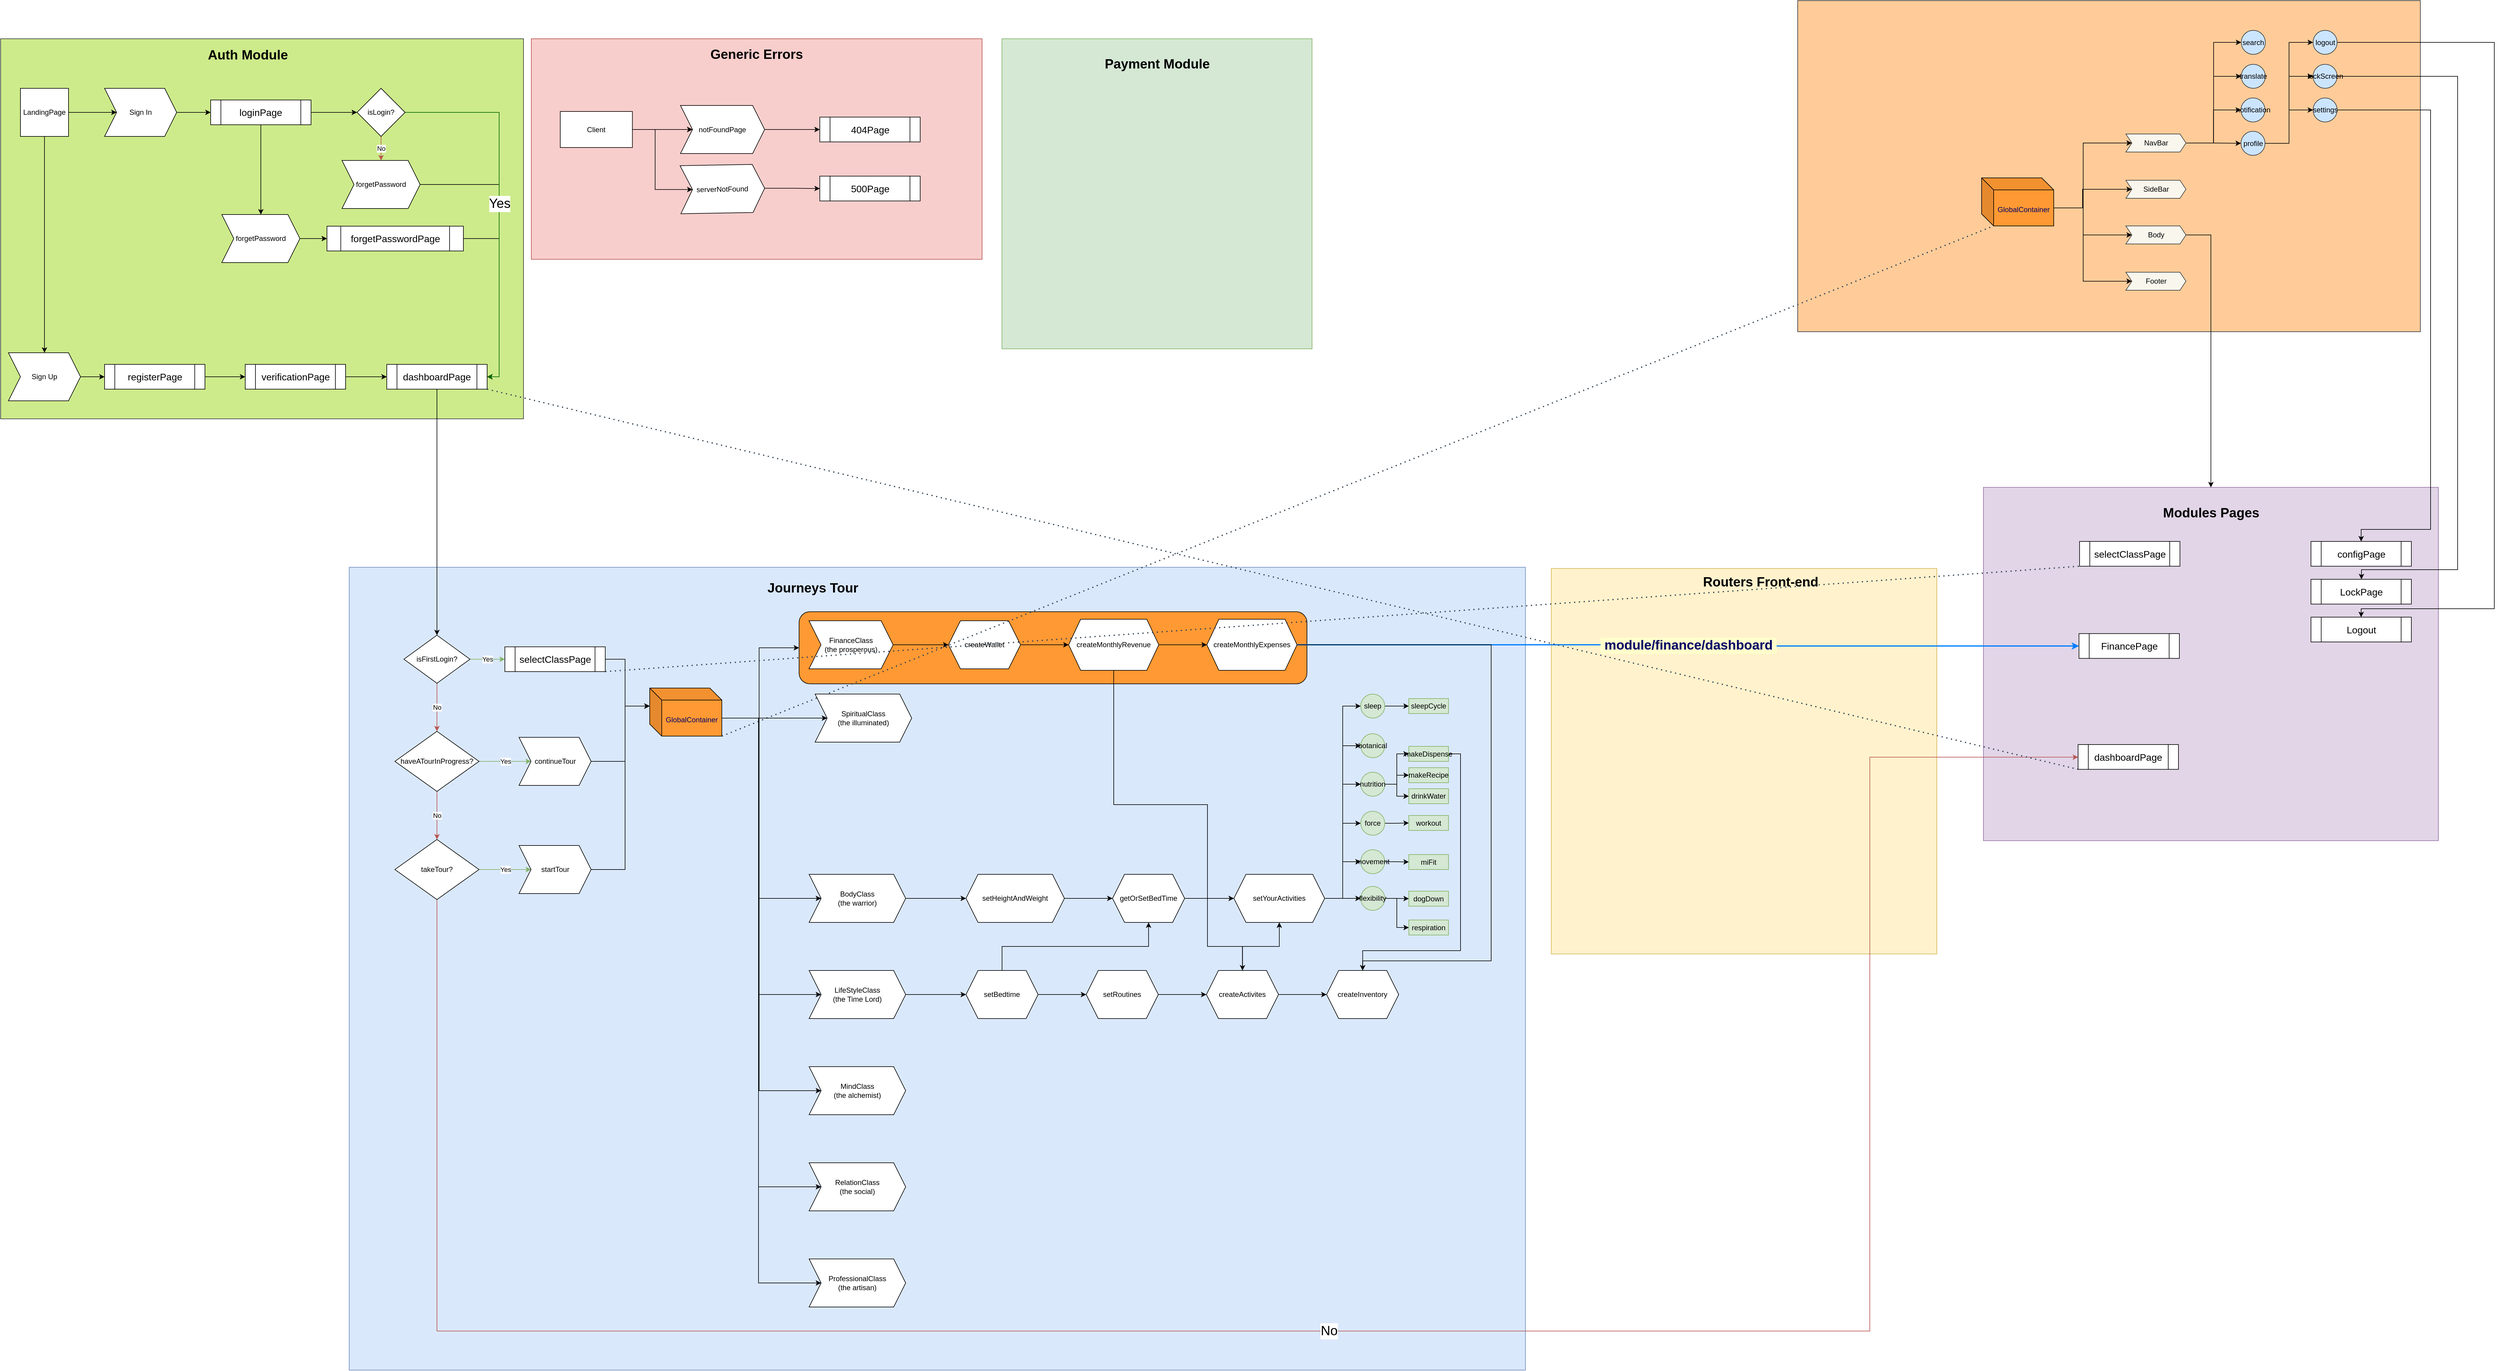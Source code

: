 <mxfile version="18.0.0" type="github">
  <diagram id="iAbyK8pKXisrJIql5Mq7" name="Page-1">
    <mxGraphModel dx="3980" dy="1946" grid="0" gridSize="10" guides="1" tooltips="1" connect="1" arrows="1" fold="1" page="0" pageScale="1" pageWidth="827" pageHeight="1169" math="0" shadow="0">
      <root>
        <mxCell id="0" />
        <mxCell id="1" parent="0" />
        <mxCell id="l1szmI_GFWI639Pi0zfL-63" value="" style="whiteSpace=wrap;html=1;fillColor=#dae8fc;strokeColor=#6c8ebf;" parent="1" vertex="1">
          <mxGeometry x="587" y="837" width="1957" height="1336" as="geometry" />
        </mxCell>
        <mxCell id="l1szmI_GFWI639Pi0zfL-167" value="" style="rounded=0;whiteSpace=wrap;html=1;fontSize=12;fillColor=#ffcc99;strokeColor=#36393d;" parent="1" vertex="1">
          <mxGeometry x="2997" y="-106" width="1036" height="551" as="geometry" />
        </mxCell>
        <mxCell id="l1szmI_GFWI639Pi0zfL-116" value="" style="whiteSpace=wrap;html=1;fontSize=22;fillColor=#e1d5e7;strokeColor=#9673a6;" parent="1" vertex="1">
          <mxGeometry x="3306" y="704" width="757" height="588" as="geometry" />
        </mxCell>
        <mxCell id="l1szmI_GFWI639Pi0zfL-126" value="" style="group" parent="1" vertex="1" connectable="0">
          <mxGeometry x="890.0" y="-42.5" width="750.0" height="367" as="geometry" />
        </mxCell>
        <mxCell id="l1szmI_GFWI639Pi0zfL-72" value="" style="whiteSpace=wrap;html=1;fontSize=22;fillColor=#f8cecc;strokeColor=#b85450;" parent="l1szmI_GFWI639Pi0zfL-126" vertex="1">
          <mxGeometry width="750" height="367" as="geometry" />
        </mxCell>
        <mxCell id="l1szmI_GFWI639Pi0zfL-74" value="Generic Errors" style="text;html=1;strokeColor=none;fillColor=none;align=center;verticalAlign=middle;whiteSpace=wrap;rounded=0;fontSize=22;fontStyle=1" parent="l1szmI_GFWI639Pi0zfL-126" vertex="1">
          <mxGeometry x="168.179" y="11" width="413.641" height="30" as="geometry" />
        </mxCell>
        <mxCell id="l1szmI_GFWI639Pi0zfL-123" value="" style="group" parent="1" vertex="1" connectable="0">
          <mxGeometry x="2656" y="839" width="587" height="641.5" as="geometry" />
        </mxCell>
        <mxCell id="l1szmI_GFWI639Pi0zfL-120" value="" style="whiteSpace=wrap;html=1;aspect=fixed;fontSize=22;fillColor=#fff2cc;strokeColor=#d6b656;" parent="l1szmI_GFWI639Pi0zfL-123" vertex="1">
          <mxGeometry x="-69" width="641.5" height="641.5" as="geometry" />
        </mxCell>
        <mxCell id="l1szmI_GFWI639Pi0zfL-121" value="Routers Front-end" style="text;html=1;strokeColor=none;fillColor=none;align=center;verticalAlign=middle;whiteSpace=wrap;rounded=0;fontSize=22;fontStyle=1" parent="l1szmI_GFWI639Pi0zfL-123" vertex="1">
          <mxGeometry x="168.75" y="7.63" width="220.5" height="30.37" as="geometry" />
        </mxCell>
        <mxCell id="l1szmI_GFWI639Pi0zfL-105" value="" style="group" parent="1" vertex="1" connectable="0">
          <mxGeometry x="7" y="-42.5" width="870" height="632.5" as="geometry" />
        </mxCell>
        <mxCell id="l1szmI_GFWI639Pi0zfL-66" value="" style="whiteSpace=wrap;html=1;fontSize=22;fillColor=#cdeb8b;strokeColor=#36393d;" parent="l1szmI_GFWI639Pi0zfL-105" vertex="1">
          <mxGeometry width="870" height="632.5" as="geometry" />
        </mxCell>
        <mxCell id="l1szmI_GFWI639Pi0zfL-67" value="Auth Module" style="text;html=1;strokeColor=none;fillColor=none;align=center;verticalAlign=middle;whiteSpace=wrap;rounded=0;fontSize=22;fontStyle=1" parent="l1szmI_GFWI639Pi0zfL-105" vertex="1">
          <mxGeometry x="203.923" y="12.55" width="415.155" height="30.119" as="geometry" />
        </mxCell>
        <mxCell id="l1szmI_GFWI639Pi0zfL-78" value="dashboardPage" style="shape=process;whiteSpace=wrap;html=1;backgroundOutline=1;fontSize=16;" parent="1" vertex="1">
          <mxGeometry x="649.5" y="499.37" width="167" height="41.25" as="geometry" />
        </mxCell>
        <mxCell id="l1szmI_GFWI639Pi0zfL-95" style="edgeStyle=orthogonalEdgeStyle;rounded=0;orthogonalLoop=1;jettySize=auto;html=1;exitX=1;exitY=0.5;exitDx=0;exitDy=0;entryX=0;entryY=0.5;entryDx=0;entryDy=0;fontSize=22;strokeWidth=1;" parent="1" source="l1szmI_GFWI639Pi0zfL-88" target="l1szmI_GFWI639Pi0zfL-89" edge="1">
          <mxGeometry relative="1" as="geometry" />
        </mxCell>
        <mxCell id="l1szmI_GFWI639Pi0zfL-88" value="registerPage" style="shape=process;whiteSpace=wrap;html=1;backgroundOutline=1;fontSize=16;" parent="1" vertex="1">
          <mxGeometry x="180" y="499.37" width="167" height="41.25" as="geometry" />
        </mxCell>
        <mxCell id="l1szmI_GFWI639Pi0zfL-96" style="edgeStyle=orthogonalEdgeStyle;rounded=0;orthogonalLoop=1;jettySize=auto;html=1;exitX=1;exitY=0.5;exitDx=0;exitDy=0;entryX=0;entryY=0.5;entryDx=0;entryDy=0;fontSize=22;strokeWidth=1;" parent="1" source="l1szmI_GFWI639Pi0zfL-89" target="l1szmI_GFWI639Pi0zfL-78" edge="1">
          <mxGeometry relative="1" as="geometry" />
        </mxCell>
        <mxCell id="l1szmI_GFWI639Pi0zfL-89" value="verificationPage" style="shape=process;whiteSpace=wrap;html=1;backgroundOutline=1;fontSize=16;" parent="1" vertex="1">
          <mxGeometry x="414" y="499.37" width="167" height="41.25" as="geometry" />
        </mxCell>
        <mxCell id="l1szmI_GFWI639Pi0zfL-90" value="loginPage" style="shape=process;whiteSpace=wrap;html=1;backgroundOutline=1;fontSize=16;" parent="1" vertex="1">
          <mxGeometry x="356.5" y="59.38" width="167" height="41.25" as="geometry" />
        </mxCell>
        <mxCell id="l1szmI_GFWI639Pi0zfL-99" style="edgeStyle=orthogonalEdgeStyle;rounded=0;orthogonalLoop=1;jettySize=auto;html=1;exitX=1;exitY=0.5;exitDx=0;exitDy=0;entryX=1;entryY=0.5;entryDx=0;entryDy=0;fontSize=22;strokeWidth=1;" parent="1" source="l1szmI_GFWI639Pi0zfL-91" target="l1szmI_GFWI639Pi0zfL-78" edge="1">
          <mxGeometry relative="1" as="geometry" />
        </mxCell>
        <mxCell id="l1szmI_GFWI639Pi0zfL-91" value="forgetPasswordPage" style="shape=process;whiteSpace=wrap;html=1;backgroundOutline=1;fontSize=16;" parent="1" vertex="1">
          <mxGeometry x="550" y="269.38" width="227" height="41.25" as="geometry" />
        </mxCell>
        <mxCell id="l1szmI_GFWI639Pi0zfL-22" value="&lt;span style=&quot;&quot;&gt;forgetPassword&lt;/span&gt;" style="shape=step;perimeter=stepPerimeter;whiteSpace=wrap;html=1;fixedSize=1;" parent="1" vertex="1">
          <mxGeometry x="575" y="160" width="130" height="80" as="geometry" />
        </mxCell>
        <mxCell id="l1szmI_GFWI639Pi0zfL-82" style="edgeStyle=orthogonalEdgeStyle;rounded=0;orthogonalLoop=1;jettySize=auto;html=1;exitX=1;exitY=0.5;exitDx=0;exitDy=0;entryX=1;entryY=0.5;entryDx=0;entryDy=0;fontSize=22;strokeWidth=1;" parent="1" source="l1szmI_GFWI639Pi0zfL-22" target="l1szmI_GFWI639Pi0zfL-78" edge="1">
          <mxGeometry relative="1" as="geometry" />
        </mxCell>
        <mxCell id="l1szmI_GFWI639Pi0zfL-3" value="" style="edgeStyle=orthogonalEdgeStyle;rounded=0;orthogonalLoop=1;jettySize=auto;html=1;" parent="1" source="l1szmI_GFWI639Pi0zfL-1" target="l1szmI_GFWI639Pi0zfL-2" edge="1">
          <mxGeometry relative="1" as="geometry" />
        </mxCell>
        <mxCell id="l1szmI_GFWI639Pi0zfL-5" value="" style="edgeStyle=orthogonalEdgeStyle;rounded=0;orthogonalLoop=1;jettySize=auto;html=1;" parent="1" source="l1szmI_GFWI639Pi0zfL-1" target="l1szmI_GFWI639Pi0zfL-4" edge="1">
          <mxGeometry relative="1" as="geometry" />
        </mxCell>
        <mxCell id="l1szmI_GFWI639Pi0zfL-1" value="LandingPage" style="whiteSpace=wrap;html=1;aspect=fixed;" parent="1" vertex="1">
          <mxGeometry x="40" y="40" width="80" height="80" as="geometry" />
        </mxCell>
        <mxCell id="l1szmI_GFWI639Pi0zfL-100" style="edgeStyle=orthogonalEdgeStyle;rounded=0;orthogonalLoop=1;jettySize=auto;html=1;exitX=1;exitY=0.5;exitDx=0;exitDy=0;fontSize=22;strokeWidth=1;" parent="1" source="l1szmI_GFWI639Pi0zfL-2" target="l1szmI_GFWI639Pi0zfL-90" edge="1">
          <mxGeometry relative="1" as="geometry" />
        </mxCell>
        <mxCell id="l1szmI_GFWI639Pi0zfL-2" value="Sign In" style="shape=step;perimeter=stepPerimeter;whiteSpace=wrap;html=1;fixedSize=1;" parent="1" vertex="1">
          <mxGeometry x="180" y="40" width="120" height="80" as="geometry" />
        </mxCell>
        <mxCell id="l1szmI_GFWI639Pi0zfL-7" value="" style="edgeStyle=orthogonalEdgeStyle;rounded=0;orthogonalLoop=1;jettySize=auto;html=1;" parent="1" source="l1szmI_GFWI639Pi0zfL-4" target="l1szmI_GFWI639Pi0zfL-88" edge="1">
          <mxGeometry relative="1" as="geometry">
            <mxPoint x="220" y="520" as="targetPoint" />
          </mxGeometry>
        </mxCell>
        <mxCell id="l1szmI_GFWI639Pi0zfL-4" value="Sign Up" style="shape=step;perimeter=stepPerimeter;whiteSpace=wrap;html=1;fixedSize=1;" parent="1" vertex="1">
          <mxGeometry x="20" y="480" width="120" height="80" as="geometry" />
        </mxCell>
        <mxCell id="l1szmI_GFWI639Pi0zfL-23" value="No" style="edgeStyle=orthogonalEdgeStyle;rounded=0;orthogonalLoop=1;jettySize=auto;html=1;fillColor=#f8cecc;strokeColor=#b85450;" parent="1" source="l1szmI_GFWI639Pi0zfL-15" target="l1szmI_GFWI639Pi0zfL-22" edge="1">
          <mxGeometry relative="1" as="geometry" />
        </mxCell>
        <mxCell id="l1szmI_GFWI639Pi0zfL-83" value="Yes" style="edgeStyle=orthogonalEdgeStyle;rounded=0;orthogonalLoop=1;jettySize=auto;html=1;exitX=1;exitY=0.5;exitDx=0;exitDy=0;entryX=1;entryY=0.5;entryDx=0;entryDy=0;fontSize=22;strokeWidth=1;fillColor=#d5e8d4;strokeColor=#006600;" parent="1" source="l1szmI_GFWI639Pi0zfL-15" target="l1szmI_GFWI639Pi0zfL-78" edge="1">
          <mxGeometry relative="1" as="geometry" />
        </mxCell>
        <mxCell id="l1szmI_GFWI639Pi0zfL-15" value="isLogin?" style="rhombus;whiteSpace=wrap;html=1;" parent="1" vertex="1">
          <mxGeometry x="600" y="40" width="80" height="80" as="geometry" />
        </mxCell>
        <mxCell id="l1szmI_GFWI639Pi0zfL-98" style="edgeStyle=orthogonalEdgeStyle;rounded=0;orthogonalLoop=1;jettySize=auto;html=1;exitX=1;exitY=0.5;exitDx=0;exitDy=0;entryX=0;entryY=0.5;entryDx=0;entryDy=0;fontSize=22;strokeWidth=1;" parent="1" source="l1szmI_GFWI639Pi0zfL-18" target="l1szmI_GFWI639Pi0zfL-91" edge="1">
          <mxGeometry relative="1" as="geometry" />
        </mxCell>
        <mxCell id="l1szmI_GFWI639Pi0zfL-18" value="forgetPassword" style="shape=step;perimeter=stepPerimeter;whiteSpace=wrap;html=1;fixedSize=1;" parent="1" vertex="1">
          <mxGeometry x="375" y="250" width="130" height="80" as="geometry" />
        </mxCell>
        <mxCell id="l1szmI_GFWI639Pi0zfL-29" value="Yes" style="edgeStyle=orthogonalEdgeStyle;rounded=0;orthogonalLoop=1;jettySize=auto;html=1;entryX=0;entryY=0.5;entryDx=0;entryDy=0;fillColor=#d5e8d4;strokeColor=#82b366;" parent="1" source="l1szmI_GFWI639Pi0zfL-26" target="l1szmI_GFWI639Pi0zfL-93" edge="1">
          <mxGeometry relative="1" as="geometry">
            <mxPoint x="863" y="990" as="targetPoint" />
          </mxGeometry>
        </mxCell>
        <mxCell id="l1szmI_GFWI639Pi0zfL-31" value="No" style="edgeStyle=orthogonalEdgeStyle;rounded=0;orthogonalLoop=1;jettySize=auto;html=1;fillColor=#f8cecc;strokeColor=#b85450;" parent="1" source="l1szmI_GFWI639Pi0zfL-26" target="l1szmI_GFWI639Pi0zfL-30" edge="1">
          <mxGeometry relative="1" as="geometry" />
        </mxCell>
        <mxCell id="l1szmI_GFWI639Pi0zfL-26" value="isFirstLogin?" style="rhombus;whiteSpace=wrap;html=1;" parent="1" vertex="1">
          <mxGeometry x="678" y="950" width="110" height="80" as="geometry" />
        </mxCell>
        <mxCell id="l1szmI_GFWI639Pi0zfL-33" value="Yes" style="edgeStyle=orthogonalEdgeStyle;rounded=0;orthogonalLoop=1;jettySize=auto;html=1;fillColor=#d5e8d4;strokeColor=#82b366;" parent="1" source="l1szmI_GFWI639Pi0zfL-30" target="l1szmI_GFWI639Pi0zfL-32" edge="1">
          <mxGeometry relative="1" as="geometry" />
        </mxCell>
        <mxCell id="l1szmI_GFWI639Pi0zfL-35" value="No" style="edgeStyle=orthogonalEdgeStyle;rounded=0;orthogonalLoop=1;jettySize=auto;html=1;fillColor=#f8cecc;strokeColor=#b85450;" parent="1" source="l1szmI_GFWI639Pi0zfL-30" target="l1szmI_GFWI639Pi0zfL-34" edge="1">
          <mxGeometry relative="1" as="geometry" />
        </mxCell>
        <mxCell id="l1szmI_GFWI639Pi0zfL-30" value="haveATourInProgress?" style="rhombus;whiteSpace=wrap;html=1;" parent="1" vertex="1">
          <mxGeometry x="663" y="1110" width="140" height="100" as="geometry" />
        </mxCell>
        <mxCell id="l1szmI_GFWI639Pi0zfL-106" style="edgeStyle=orthogonalEdgeStyle;rounded=0;orthogonalLoop=1;jettySize=auto;html=1;exitX=1;exitY=0.5;exitDx=0;exitDy=0;entryX=0;entryY=0;entryDx=0;entryDy=30;fontSize=16;strokeWidth=1;entryPerimeter=0;" parent="1" source="l1szmI_GFWI639Pi0zfL-32" target="l1szmI_GFWI639Pi0zfL-131" edge="1">
          <mxGeometry relative="1" as="geometry">
            <mxPoint x="1142.005" y="1139.01" as="targetPoint" />
            <Array as="points">
              <mxPoint x="1046" y="1160" />
              <mxPoint x="1046" y="1068" />
            </Array>
          </mxGeometry>
        </mxCell>
        <mxCell id="l1szmI_GFWI639Pi0zfL-32" value="continueTour" style="shape=step;perimeter=stepPerimeter;whiteSpace=wrap;html=1;fixedSize=1;" parent="1" vertex="1">
          <mxGeometry x="869.5" y="1120" width="120" height="80" as="geometry" />
        </mxCell>
        <mxCell id="l1szmI_GFWI639Pi0zfL-37" value="Yes" style="edgeStyle=orthogonalEdgeStyle;rounded=0;orthogonalLoop=1;jettySize=auto;html=1;fillColor=#d5e8d4;strokeColor=#82b366;" parent="1" source="l1szmI_GFWI639Pi0zfL-34" target="l1szmI_GFWI639Pi0zfL-36" edge="1">
          <mxGeometry relative="1" as="geometry" />
        </mxCell>
        <mxCell id="l1szmI_GFWI639Pi0zfL-125" value="No" style="edgeStyle=orthogonalEdgeStyle;rounded=0;orthogonalLoop=1;jettySize=auto;html=1;exitX=0.5;exitY=1;exitDx=0;exitDy=0;fontSize=22;strokeColor=#b85450;strokeWidth=1;fillColor=#f8cecc;" parent="1" source="l1szmI_GFWI639Pi0zfL-34" target="l1szmI_GFWI639Pi0zfL-87" edge="1">
          <mxGeometry relative="1" as="geometry">
            <Array as="points">
              <mxPoint x="733" y="2108" />
              <mxPoint x="3117" y="2108" />
              <mxPoint x="3117" y="1153" />
            </Array>
          </mxGeometry>
        </mxCell>
        <mxCell id="l1szmI_GFWI639Pi0zfL-34" value="takeTour?" style="rhombus;whiteSpace=wrap;html=1;" parent="1" vertex="1">
          <mxGeometry x="663" y="1290" width="140" height="100" as="geometry" />
        </mxCell>
        <mxCell id="l1szmI_GFWI639Pi0zfL-134" style="edgeStyle=orthogonalEdgeStyle;rounded=0;orthogonalLoop=1;jettySize=auto;html=1;exitX=1;exitY=0.5;exitDx=0;exitDy=0;entryX=0;entryY=0;entryDx=0;entryDy=30;entryPerimeter=0;labelBackgroundColor=#FFFFCC;fontSize=22;fontColor=#000066;strokeColor=#000000;strokeWidth=1;" parent="1" source="l1szmI_GFWI639Pi0zfL-36" target="l1szmI_GFWI639Pi0zfL-131" edge="1">
          <mxGeometry relative="1" as="geometry">
            <Array as="points">
              <mxPoint x="1046" y="1340" />
              <mxPoint x="1046" y="1068" />
            </Array>
          </mxGeometry>
        </mxCell>
        <mxCell id="l1szmI_GFWI639Pi0zfL-36" value="startTour" style="shape=step;perimeter=stepPerimeter;whiteSpace=wrap;html=1;fixedSize=1;" parent="1" vertex="1">
          <mxGeometry x="869.5" y="1300" width="120" height="80" as="geometry" />
        </mxCell>
        <mxCell id="l1szmI_GFWI639Pi0zfL-53" value="" style="edgeStyle=orthogonalEdgeStyle;rounded=0;orthogonalLoop=1;jettySize=auto;html=1;" parent="1" source="l1szmI_GFWI639Pi0zfL-51" target="l1szmI_GFWI639Pi0zfL-52" edge="1">
          <mxGeometry relative="1" as="geometry" />
        </mxCell>
        <mxCell id="l1szmI_GFWI639Pi0zfL-141" value="" style="edgeStyle=orthogonalEdgeStyle;rounded=0;orthogonalLoop=1;jettySize=auto;html=1;labelBackgroundColor=#FFFFCC;fontSize=12;fontColor=#000066;strokeColor=#000000;strokeWidth=1;" parent="1" source="l1szmI_GFWI639Pi0zfL-51" target="l1szmI_GFWI639Pi0zfL-52" edge="1">
          <mxGeometry relative="1" as="geometry" />
        </mxCell>
        <mxCell id="l1szmI_GFWI639Pi0zfL-147" style="edgeStyle=orthogonalEdgeStyle;rounded=0;orthogonalLoop=1;jettySize=auto;html=1;entryX=0;entryY=0.5;entryDx=0;entryDy=0;labelBackgroundColor=#FFFFCC;fontSize=12;fontColor=#000066;strokeColor=#000000;strokeWidth=1;" parent="1" source="l1szmI_GFWI639Pi0zfL-51" target="l1szmI_GFWI639Pi0zfL-142" edge="1">
          <mxGeometry relative="1" as="geometry">
            <Array as="points">
              <mxPoint x="1096" y="109" />
              <mxPoint x="1096" y="208" />
            </Array>
          </mxGeometry>
        </mxCell>
        <mxCell id="l1szmI_GFWI639Pi0zfL-51" value="Client" style="whiteSpace=wrap;html=1;" parent="1" vertex="1">
          <mxGeometry x="938.18" y="78.505" width="120" height="60" as="geometry" />
        </mxCell>
        <mxCell id="l1szmI_GFWI639Pi0zfL-103" style="edgeStyle=orthogonalEdgeStyle;rounded=0;orthogonalLoop=1;jettySize=auto;html=1;exitX=1;exitY=0.5;exitDx=0;exitDy=0;entryX=0;entryY=0.5;entryDx=0;entryDy=0;fontSize=16;strokeWidth=1;" parent="1" source="l1szmI_GFWI639Pi0zfL-52" target="l1szmI_GFWI639Pi0zfL-92" edge="1">
          <mxGeometry relative="1" as="geometry" />
        </mxCell>
        <mxCell id="l1szmI_GFWI639Pi0zfL-52" value="notFoundPage" style="shape=step;perimeter=stepPerimeter;whiteSpace=wrap;html=1;fixedSize=1;" parent="1" vertex="1">
          <mxGeometry x="1138.18" y="68.505" width="140" height="80" as="geometry" />
        </mxCell>
        <mxCell id="l1szmI_GFWI639Pi0zfL-80" style="edgeStyle=orthogonalEdgeStyle;rounded=0;orthogonalLoop=1;jettySize=auto;html=1;exitX=0.5;exitY=1;exitDx=0;exitDy=0;entryX=0.5;entryY=0;entryDx=0;entryDy=0;fontSize=22;strokeWidth=1;" parent="1" source="l1szmI_GFWI639Pi0zfL-78" target="l1szmI_GFWI639Pi0zfL-26" edge="1">
          <mxGeometry relative="1" as="geometry" />
        </mxCell>
        <mxCell id="l1szmI_GFWI639Pi0zfL-108" style="edgeStyle=orthogonalEdgeStyle;rounded=0;orthogonalLoop=1;jettySize=auto;html=1;exitX=1;exitY=0.5;exitDx=0;exitDy=0;entryX=0;entryY=0;entryDx=0;entryDy=30;fontSize=16;strokeWidth=1;entryPerimeter=0;" parent="1" source="l1szmI_GFWI639Pi0zfL-93" target="l1szmI_GFWI639Pi0zfL-131" edge="1">
          <mxGeometry relative="1" as="geometry">
            <mxPoint x="1087" y="1084.005" as="targetPoint" />
            <Array as="points">
              <mxPoint x="1046" y="990" />
              <mxPoint x="1046" y="1068" />
            </Array>
          </mxGeometry>
        </mxCell>
        <mxCell id="l1szmI_GFWI639Pi0zfL-93" value="selectClassPage" style="shape=process;whiteSpace=wrap;html=1;backgroundOutline=1;fontSize=16;" parent="1" vertex="1">
          <mxGeometry x="846" y="969.38" width="167" height="41.25" as="geometry" />
        </mxCell>
        <mxCell id="l1szmI_GFWI639Pi0zfL-101" style="edgeStyle=orthogonalEdgeStyle;rounded=0;orthogonalLoop=1;jettySize=auto;html=1;exitX=1;exitY=0.5;exitDx=0;exitDy=0;fontSize=22;strokeWidth=1;" parent="1" source="l1szmI_GFWI639Pi0zfL-90" target="l1szmI_GFWI639Pi0zfL-15" edge="1">
          <mxGeometry relative="1" as="geometry" />
        </mxCell>
        <mxCell id="l1szmI_GFWI639Pi0zfL-102" style="edgeStyle=orthogonalEdgeStyle;rounded=0;orthogonalLoop=1;jettySize=auto;html=1;exitX=0.5;exitY=1;exitDx=0;exitDy=0;fontSize=22;strokeWidth=1;" parent="1" source="l1szmI_GFWI639Pi0zfL-90" target="l1szmI_GFWI639Pi0zfL-18" edge="1">
          <mxGeometry relative="1" as="geometry" />
        </mxCell>
        <mxCell id="l1szmI_GFWI639Pi0zfL-112" value="" style="group" parent="1" vertex="1" connectable="0">
          <mxGeometry x="1673" y="-42.5" width="516" height="516" as="geometry" />
        </mxCell>
        <mxCell id="l1szmI_GFWI639Pi0zfL-110" value="" style="whiteSpace=wrap;html=1;aspect=fixed;fontSize=16;fillColor=#d5e8d4;strokeColor=#82b366;" parent="l1szmI_GFWI639Pi0zfL-112" vertex="1">
          <mxGeometry width="516" height="516" as="geometry" />
        </mxCell>
        <mxCell id="l1szmI_GFWI639Pi0zfL-111" value="&lt;font style=&quot;&quot;&gt;&lt;span style=&quot;font-size: 22px;&quot;&gt;&lt;b&gt;Payment&lt;/b&gt;&lt;/span&gt;&lt;b style=&quot;font-size: 22px;&quot;&gt;&amp;nbsp;Module&lt;/b&gt;&lt;/font&gt;" style="text;html=1;strokeColor=none;fillColor=none;align=center;verticalAlign=middle;whiteSpace=wrap;rounded=0;fontSize=16;" parent="l1szmI_GFWI639Pi0zfL-112" vertex="1">
          <mxGeometry x="129.5" y="28" width="257" height="28" as="geometry" />
        </mxCell>
        <mxCell id="l1szmI_GFWI639Pi0zfL-92" value="404Page" style="shape=process;whiteSpace=wrap;html=1;backgroundOutline=1;fontSize=16;" parent="1" vertex="1">
          <mxGeometry x="1370" y="87.88" width="167" height="41.25" as="geometry" />
        </mxCell>
        <mxCell id="l1szmI_GFWI639Pi0zfL-128" value="" style="group" parent="1" vertex="1" connectable="0">
          <mxGeometry x="1274" y="911" width="906.5" height="120" as="geometry" />
        </mxCell>
        <mxCell id="l1szmI_GFWI639Pi0zfL-71" value="" style="rounded=1;whiteSpace=wrap;html=1;fontSize=22;fillColor=#FF9933;" parent="l1szmI_GFWI639Pi0zfL-128" vertex="1">
          <mxGeometry x="61.5" width="845" height="120" as="geometry" />
        </mxCell>
        <mxCell id="l1szmI_GFWI639Pi0zfL-109" value="" style="group" parent="l1szmI_GFWI639Pi0zfL-128" vertex="1" connectable="0">
          <mxGeometry x="78" y="12.5" width="812" height="85" as="geometry" />
        </mxCell>
        <mxCell id="l1szmI_GFWI639Pi0zfL-40" value="FinanceClass&lt;br&gt;(the prosperous)" style="shape=step;perimeter=stepPerimeter;whiteSpace=wrap;html=1;fixedSize=1;" parent="l1szmI_GFWI639Pi0zfL-109" vertex="1">
          <mxGeometry y="2.5" width="140" height="80" as="geometry" />
        </mxCell>
        <mxCell id="l1szmI_GFWI639Pi0zfL-56" value="createWallet" style="shape=hexagon;perimeter=hexagonPerimeter2;whiteSpace=wrap;html=1;fixedSize=1;" parent="l1szmI_GFWI639Pi0zfL-109" vertex="1">
          <mxGeometry x="232" y="2.5" width="120" height="80" as="geometry" />
        </mxCell>
        <mxCell id="l1szmI_GFWI639Pi0zfL-58" value="createMonthlyRevenue" style="shape=hexagon;perimeter=hexagonPerimeter2;whiteSpace=wrap;html=1;fixedSize=1;" parent="l1szmI_GFWI639Pi0zfL-109" vertex="1">
          <mxGeometry x="432" width="150" height="85" as="geometry" />
        </mxCell>
        <mxCell id="l1szmI_GFWI639Pi0zfL-60" value="createMonthlyExpenses" style="shape=hexagon;perimeter=hexagonPerimeter2;whiteSpace=wrap;html=1;fixedSize=1;" parent="l1szmI_GFWI639Pi0zfL-109" vertex="1">
          <mxGeometry x="662" width="150" height="85" as="geometry" />
        </mxCell>
        <mxCell id="l1szmI_GFWI639Pi0zfL-57" value="" style="edgeStyle=orthogonalEdgeStyle;rounded=0;orthogonalLoop=1;jettySize=auto;html=1;" parent="l1szmI_GFWI639Pi0zfL-109" source="l1szmI_GFWI639Pi0zfL-40" target="l1szmI_GFWI639Pi0zfL-56" edge="1">
          <mxGeometry relative="1" as="geometry" />
        </mxCell>
        <mxCell id="l1szmI_GFWI639Pi0zfL-59" value="" style="edgeStyle=orthogonalEdgeStyle;rounded=0;orthogonalLoop=1;jettySize=auto;html=1;" parent="l1szmI_GFWI639Pi0zfL-109" source="l1szmI_GFWI639Pi0zfL-56" target="l1szmI_GFWI639Pi0zfL-58" edge="1">
          <mxGeometry relative="1" as="geometry" />
        </mxCell>
        <mxCell id="l1szmI_GFWI639Pi0zfL-61" value="" style="edgeStyle=orthogonalEdgeStyle;rounded=0;orthogonalLoop=1;jettySize=auto;html=1;" parent="l1szmI_GFWI639Pi0zfL-109" source="l1szmI_GFWI639Pi0zfL-58" target="l1szmI_GFWI639Pi0zfL-60" edge="1">
          <mxGeometry relative="1" as="geometry" />
        </mxCell>
        <mxCell id="l1szmI_GFWI639Pi0zfL-77" value="&amp;nbsp;module/finance/dashboard&amp;nbsp;" style="edgeStyle=orthogonalEdgeStyle;rounded=0;orthogonalLoop=1;jettySize=auto;html=1;exitX=1;exitY=0.5;exitDx=0;exitDy=0;fontSize=22;strokeWidth=2;strokeColor=#007FFF;fontStyle=1;fontColor=#000066;labelBackgroundColor=#FFFFCC;" parent="1" source="l1szmI_GFWI639Pi0zfL-60" target="l1szmI_GFWI639Pi0zfL-76" edge="1">
          <mxGeometry relative="1" as="geometry" />
        </mxCell>
        <mxCell id="l1szmI_GFWI639Pi0zfL-133" style="edgeStyle=orthogonalEdgeStyle;rounded=0;orthogonalLoop=1;jettySize=auto;html=1;exitX=0;exitY=0;exitDx=120.0;exitDy=50;exitPerimeter=0;entryX=0;entryY=0.5;entryDx=0;entryDy=0;labelBackgroundColor=#FFFFCC;fontSize=22;fontColor=#000066;strokeColor=#000000;strokeWidth=1;" parent="1" source="l1szmI_GFWI639Pi0zfL-131" target="l1szmI_GFWI639Pi0zfL-71" edge="1">
          <mxGeometry relative="1" as="geometry">
            <Array as="points">
              <mxPoint x="1269" y="1088" />
              <mxPoint x="1269" y="971" />
            </Array>
          </mxGeometry>
        </mxCell>
        <mxCell id="l1szmI_GFWI639Pi0zfL-135" value="" style="endArrow=none;dashed=1;html=1;dashPattern=1 3;strokeWidth=2;rounded=0;labelBackgroundColor=#FFFFCC;fontSize=12;fontColor=#000066;entryX=0;entryY=1;entryDx=0;entryDy=0;fillColor=#647687;strokeColor=#314354;exitX=1;exitY=1;exitDx=0;exitDy=0;" parent="1" source="l1szmI_GFWI639Pi0zfL-78" target="l1szmI_GFWI639Pi0zfL-87" edge="1">
          <mxGeometry width="50" height="50" relative="1" as="geometry">
            <mxPoint x="2045" y="593" as="sourcePoint" />
            <mxPoint x="2095" y="543" as="targetPoint" />
          </mxGeometry>
        </mxCell>
        <mxCell id="l1szmI_GFWI639Pi0zfL-137" value="" style="endArrow=none;dashed=1;html=1;dashPattern=1 3;strokeWidth=2;rounded=0;labelBackgroundColor=#FFFFCC;fontSize=12;fontColor=#000066;entryX=0;entryY=1;entryDx=0;entryDy=0;fillColor=#647687;strokeColor=#314354;exitX=1;exitY=1;exitDx=0;exitDy=0;" parent="1" source="l1szmI_GFWI639Pi0zfL-93" edge="1" target="l1szmI_GFWI639Pi0zfL-136">
          <mxGeometry width="50" height="50" relative="1" as="geometry">
            <mxPoint x="826.5" y="730.62" as="sourcePoint" />
            <mxPoint x="3036" y="845.25" as="targetPoint" />
          </mxGeometry>
        </mxCell>
        <mxCell id="l1szmI_GFWI639Pi0zfL-146" style="edgeStyle=orthogonalEdgeStyle;rounded=0;orthogonalLoop=1;jettySize=auto;html=1;exitX=1;exitY=0.5;exitDx=0;exitDy=0;entryX=0;entryY=0.5;entryDx=0;entryDy=0;labelBackgroundColor=#FFFFCC;fontSize=12;fontColor=#000066;strokeColor=#000000;strokeWidth=1;" parent="1" source="l1szmI_GFWI639Pi0zfL-142" target="l1szmI_GFWI639Pi0zfL-144" edge="1">
          <mxGeometry relative="1" as="geometry" />
        </mxCell>
        <mxCell id="l1szmI_GFWI639Pi0zfL-142" value="serverNotFound" style="shape=step;perimeter=stepPerimeter;whiteSpace=wrap;html=1;fixedSize=1;rotation=359;" parent="1" vertex="1">
          <mxGeometry x="1138.18" y="167.505" width="140" height="80" as="geometry" />
        </mxCell>
        <mxCell id="l1szmI_GFWI639Pi0zfL-144" value="500Page" style="shape=process;whiteSpace=wrap;html=1;backgroundOutline=1;fontSize=16;" parent="1" vertex="1">
          <mxGeometry x="1370" y="186.13" width="167" height="41.25" as="geometry" />
        </mxCell>
        <mxCell id="l1szmI_GFWI639Pi0zfL-148" value="LockPage" style="shape=process;whiteSpace=wrap;html=1;backgroundOutline=1;fontSize=16;" parent="1" vertex="1">
          <mxGeometry x="3851" y="857.0" width="167" height="41.25" as="geometry" />
        </mxCell>
        <mxCell id="l1szmI_GFWI639Pi0zfL-163" style="edgeStyle=orthogonalEdgeStyle;rounded=0;orthogonalLoop=1;jettySize=auto;html=1;exitX=0;exitY=0;exitDx=120;exitDy=50;exitPerimeter=0;entryX=0;entryY=0.5;entryDx=10;entryDy=0;entryPerimeter=0;labelBackgroundColor=#FFFFCC;fontSize=12;fontColor=#000066;strokeColor=#000000;strokeWidth=1;" parent="1" source="l1szmI_GFWI639Pi0zfL-151" target="l1szmI_GFWI639Pi0zfL-152" edge="1">
          <mxGeometry relative="1" as="geometry">
            <Array as="points">
              <mxPoint x="3472" y="239" />
              <mxPoint x="3472" y="131" />
            </Array>
          </mxGeometry>
        </mxCell>
        <mxCell id="l1szmI_GFWI639Pi0zfL-164" style="edgeStyle=orthogonalEdgeStyle;rounded=0;orthogonalLoop=1;jettySize=auto;html=1;exitX=0;exitY=0;exitDx=120;exitDy=50;exitPerimeter=0;entryX=0;entryY=0.5;entryDx=10;entryDy=0;entryPerimeter=0;labelBackgroundColor=#FFFFCC;fontSize=12;fontColor=#000066;strokeColor=#000000;strokeWidth=1;" parent="1" source="l1szmI_GFWI639Pi0zfL-151" target="l1szmI_GFWI639Pi0zfL-153" edge="1">
          <mxGeometry relative="1" as="geometry">
            <Array as="points">
              <mxPoint x="3471" y="239" />
              <mxPoint x="3471" y="208" />
            </Array>
          </mxGeometry>
        </mxCell>
        <mxCell id="l1szmI_GFWI639Pi0zfL-165" style="edgeStyle=orthogonalEdgeStyle;rounded=0;orthogonalLoop=1;jettySize=auto;html=1;exitX=0;exitY=0;exitDx=120;exitDy=50;exitPerimeter=0;entryX=0;entryY=0.5;entryDx=10;entryDy=0;entryPerimeter=0;labelBackgroundColor=#FFFFCC;fontSize=12;fontColor=#000066;strokeColor=#000000;strokeWidth=1;" parent="1" source="l1szmI_GFWI639Pi0zfL-151" target="l1szmI_GFWI639Pi0zfL-155" edge="1">
          <mxGeometry relative="1" as="geometry">
            <Array as="points">
              <mxPoint x="3472" y="239" />
              <mxPoint x="3472" y="284" />
            </Array>
          </mxGeometry>
        </mxCell>
        <mxCell id="l1szmI_GFWI639Pi0zfL-166" style="edgeStyle=orthogonalEdgeStyle;rounded=0;orthogonalLoop=1;jettySize=auto;html=1;exitX=0;exitY=0;exitDx=120;exitDy=50;exitPerimeter=0;entryX=0;entryY=0.5;entryDx=10;entryDy=0;entryPerimeter=0;labelBackgroundColor=#FFFFCC;fontSize=12;fontColor=#000066;strokeColor=#000000;strokeWidth=1;" parent="1" source="l1szmI_GFWI639Pi0zfL-151" target="l1szmI_GFWI639Pi0zfL-157" edge="1">
          <mxGeometry relative="1" as="geometry">
            <Array as="points">
              <mxPoint x="3472" y="239" />
              <mxPoint x="3472" y="361" />
            </Array>
          </mxGeometry>
        </mxCell>
        <mxCell id="l1szmI_GFWI639Pi0zfL-151" value="&lt;font style=&quot;font-size: 12px;&quot;&gt;GlobalContainer&lt;/font&gt;" style="shape=cube;whiteSpace=wrap;html=1;boundedLbl=1;backgroundOutline=1;darkOpacity=0.05;darkOpacity2=0.1;fontSize=22;fontColor=#000066;fillColor=#FF9933;" parent="1" vertex="1">
          <mxGeometry x="3303" y="189" width="120" height="80" as="geometry" />
        </mxCell>
        <mxCell id="l1szmI_GFWI639Pi0zfL-171" style="edgeStyle=orthogonalEdgeStyle;rounded=0;orthogonalLoop=1;jettySize=auto;html=1;exitX=1;exitY=0.5;exitDx=0;exitDy=0;exitPerimeter=0;entryX=0;entryY=0.5;entryDx=0;entryDy=0;labelBackgroundColor=#FFFFCC;fontSize=12;fontColor=#000066;strokeColor=#000000;strokeWidth=1;" parent="1" source="l1szmI_GFWI639Pi0zfL-152" target="l1szmI_GFWI639Pi0zfL-170" edge="1">
          <mxGeometry relative="1" as="geometry" />
        </mxCell>
        <mxCell id="l1szmI_GFWI639Pi0zfL-174" style="edgeStyle=orthogonalEdgeStyle;rounded=0;orthogonalLoop=1;jettySize=auto;html=1;exitX=1;exitY=0.5;exitDx=0;exitDy=0;exitPerimeter=0;entryX=0;entryY=0.5;entryDx=0;entryDy=0;labelBackgroundColor=#FFFFCC;fontSize=12;fontColor=#000066;strokeColor=#000000;strokeWidth=1;" parent="1" source="l1szmI_GFWI639Pi0zfL-152" target="l1szmI_GFWI639Pi0zfL-172" edge="1">
          <mxGeometry relative="1" as="geometry" />
        </mxCell>
        <mxCell id="l1szmI_GFWI639Pi0zfL-179" style="edgeStyle=orthogonalEdgeStyle;rounded=0;orthogonalLoop=1;jettySize=auto;html=1;exitX=1;exitY=0.5;exitDx=0;exitDy=0;exitPerimeter=0;labelBackgroundColor=#FFFFCC;fontSize=12;fontColor=#000066;strokeColor=#000000;strokeWidth=1;" parent="1" source="l1szmI_GFWI639Pi0zfL-152" target="l1szmI_GFWI639Pi0zfL-177" edge="1">
          <mxGeometry relative="1" as="geometry" />
        </mxCell>
        <mxCell id="l1szmI_GFWI639Pi0zfL-180" style="edgeStyle=orthogonalEdgeStyle;rounded=0;orthogonalLoop=1;jettySize=auto;html=1;exitX=1;exitY=0.5;exitDx=0;exitDy=0;exitPerimeter=0;entryX=0;entryY=0.5;entryDx=0;entryDy=0;labelBackgroundColor=#FFFFCC;fontSize=12;fontColor=#000066;strokeColor=#000000;strokeWidth=1;" parent="1" source="l1szmI_GFWI639Pi0zfL-152" target="l1szmI_GFWI639Pi0zfL-175" edge="1">
          <mxGeometry relative="1" as="geometry" />
        </mxCell>
        <mxCell id="l1szmI_GFWI639Pi0zfL-152" value="NavBar" style="html=1;shadow=0;dashed=0;align=center;verticalAlign=middle;shape=mxgraph.arrows2.arrow;dy=0;dx=10;notch=10;fontSize=12;fillColor=#f9f7ed;strokeColor=#36393d;" parent="1" vertex="1">
          <mxGeometry x="3543" y="116" width="100" height="30" as="geometry" />
        </mxCell>
        <mxCell id="l1szmI_GFWI639Pi0zfL-114" value="Modules Pages" style="text;html=1;strokeColor=none;fillColor=none;align=center;verticalAlign=middle;whiteSpace=wrap;rounded=0;fontSize=22;fontStyle=1" parent="1" vertex="1">
          <mxGeometry x="3586.5" y="732" width="196" height="29" as="geometry" />
        </mxCell>
        <mxCell id="l1szmI_GFWI639Pi0zfL-136" value="selectClassPage" style="shape=process;whiteSpace=wrap;html=1;backgroundOutline=1;fontSize=16;" parent="1" vertex="1">
          <mxGeometry x="3466" y="794" width="167" height="41.25" as="geometry" />
        </mxCell>
        <mxCell id="l1szmI_GFWI639Pi0zfL-87" value="dashboardPage" style="shape=process;whiteSpace=wrap;html=1;backgroundOutline=1;fontSize=16;" parent="1" vertex="1">
          <mxGeometry x="3463.5" y="1132" width="167" height="41.25" as="geometry" />
        </mxCell>
        <mxCell id="l1szmI_GFWI639Pi0zfL-139" value="Logout" style="shape=process;whiteSpace=wrap;html=1;backgroundOutline=1;fontSize=16;" parent="1" vertex="1">
          <mxGeometry x="3851" y="920" width="167" height="41.25" as="geometry" />
        </mxCell>
        <mxCell id="l1szmI_GFWI639Pi0zfL-169" style="edgeStyle=orthogonalEdgeStyle;rounded=0;orthogonalLoop=1;jettySize=auto;html=1;exitX=1;exitY=0.5;exitDx=0;exitDy=0;exitPerimeter=0;entryX=0.5;entryY=0;entryDx=0;entryDy=0;labelBackgroundColor=#FFFFCC;fontSize=12;fontColor=#000066;strokeColor=#000000;strokeWidth=1;" parent="1" source="l1szmI_GFWI639Pi0zfL-155" target="l1szmI_GFWI639Pi0zfL-116" edge="1">
          <mxGeometry relative="1" as="geometry" />
        </mxCell>
        <mxCell id="l1szmI_GFWI639Pi0zfL-155" value="Body" style="html=1;shadow=0;dashed=0;align=center;verticalAlign=middle;shape=mxgraph.arrows2.arrow;dy=0;dx=10;notch=10;fontSize=12;fillColor=#f9f7ed;strokeColor=#36393d;" parent="1" vertex="1">
          <mxGeometry x="3543" y="269" width="100" height="30" as="geometry" />
        </mxCell>
        <mxCell id="l1szmI_GFWI639Pi0zfL-153" value="SideBar" style="html=1;shadow=0;dashed=0;align=center;verticalAlign=middle;shape=mxgraph.arrows2.arrow;dy=0;dx=10;notch=10;fontSize=12;fillColor=#f9f7ed;strokeColor=#36393d;" parent="1" vertex="1">
          <mxGeometry x="3543" y="193" width="100" height="30" as="geometry" />
        </mxCell>
        <mxCell id="l1szmI_GFWI639Pi0zfL-157" value="Footer" style="html=1;shadow=0;dashed=0;align=center;verticalAlign=middle;shape=mxgraph.arrows2.arrow;dy=0;dx=10;notch=10;fontSize=12;fillColor=#f9f7ed;strokeColor=#36393d;" parent="1" vertex="1">
          <mxGeometry x="3543" y="346" width="100" height="30" as="geometry" />
        </mxCell>
        <mxCell id="l1szmI_GFWI639Pi0zfL-170" value="search" style="ellipse;whiteSpace=wrap;html=1;fontSize=12;fillColor=#cce5ff;strokeColor=#36393d;" parent="1" vertex="1">
          <mxGeometry x="3735" y="-56.49" width="40" height="40" as="geometry" />
        </mxCell>
        <mxCell id="l1szmI_GFWI639Pi0zfL-172" value="translate" style="ellipse;whiteSpace=wrap;html=1;fontSize=12;fillColor=#cce5ff;strokeColor=#36393d;" parent="1" vertex="1">
          <mxGeometry x="3735" width="40" height="40" as="geometry" />
        </mxCell>
        <mxCell id="l1szmI_GFWI639Pi0zfL-175" value="notification" style="ellipse;whiteSpace=wrap;html=1;fontSize=12;fillColor=#cce5ff;strokeColor=#36393d;" parent="1" vertex="1">
          <mxGeometry x="3734.5" y="56" width="40" height="40" as="geometry" />
        </mxCell>
        <mxCell id="l1szmI_GFWI639Pi0zfL-192" style="edgeStyle=orthogonalEdgeStyle;rounded=0;orthogonalLoop=1;jettySize=auto;html=1;exitX=1;exitY=0.5;exitDx=0;exitDy=0;entryX=0;entryY=0.5;entryDx=0;entryDy=0;labelBackgroundColor=#FFFFCC;fontSize=12;fontColor=#000066;strokeColor=#000000;strokeWidth=1;" parent="1" source="l1szmI_GFWI639Pi0zfL-177" target="l1szmI_GFWI639Pi0zfL-186" edge="1">
          <mxGeometry relative="1" as="geometry" />
        </mxCell>
        <mxCell id="l1szmI_GFWI639Pi0zfL-193" style="edgeStyle=orthogonalEdgeStyle;rounded=0;orthogonalLoop=1;jettySize=auto;html=1;exitX=1;exitY=0.5;exitDx=0;exitDy=0;entryX=0;entryY=0.5;entryDx=0;entryDy=0;labelBackgroundColor=#FFFFCC;fontSize=12;fontColor=#000066;strokeColor=#000000;strokeWidth=1;" parent="1" source="l1szmI_GFWI639Pi0zfL-177" target="l1szmI_GFWI639Pi0zfL-188" edge="1">
          <mxGeometry relative="1" as="geometry" />
        </mxCell>
        <mxCell id="l1szmI_GFWI639Pi0zfL-194" style="edgeStyle=orthogonalEdgeStyle;rounded=0;orthogonalLoop=1;jettySize=auto;html=1;exitX=1;exitY=0.5;exitDx=0;exitDy=0;entryX=0;entryY=0.5;entryDx=0;entryDy=0;labelBackgroundColor=#FFFFCC;fontSize=12;fontColor=#000066;strokeColor=#000000;strokeWidth=1;" parent="1" source="l1szmI_GFWI639Pi0zfL-177" target="l1szmI_GFWI639Pi0zfL-190" edge="1">
          <mxGeometry relative="1" as="geometry" />
        </mxCell>
        <mxCell id="l1szmI_GFWI639Pi0zfL-177" value="profile" style="ellipse;whiteSpace=wrap;html=1;fontSize=12;fillColor=#cce5ff;strokeColor=#36393d;" parent="1" vertex="1">
          <mxGeometry x="3734.5" y="111.51" width="40" height="40" as="geometry" />
        </mxCell>
        <mxCell id="l1szmI_GFWI639Pi0zfL-181" value="" style="endArrow=none;dashed=1;html=1;dashPattern=1 3;strokeWidth=2;rounded=0;labelBackgroundColor=#FFFFCC;fontSize=12;fontColor=#000066;entryX=0;entryY=0;entryDx=20;entryDy=80;fillColor=#647687;strokeColor=#314354;exitX=1;exitY=1;exitDx=0;exitDy=0;exitPerimeter=0;entryPerimeter=0;" parent="1" source="l1szmI_GFWI639Pi0zfL-131" target="l1szmI_GFWI639Pi0zfL-151" edge="1">
          <mxGeometry width="50" height="50" relative="1" as="geometry">
            <mxPoint x="826.5" y="550.62" as="sourcePoint" />
            <mxPoint x="3043.5" y="1003.25" as="targetPoint" />
          </mxGeometry>
        </mxCell>
        <mxCell id="hYCsNhbhX6GddkuJcz4E-6" style="edgeStyle=orthogonalEdgeStyle;rounded=0;orthogonalLoop=1;jettySize=auto;html=1;exitX=1;exitY=0.5;exitDx=0;exitDy=0;entryX=0.5;entryY=0;entryDx=0;entryDy=0;" edge="1" parent="1" source="l1szmI_GFWI639Pi0zfL-186" target="hYCsNhbhX6GddkuJcz4E-3">
          <mxGeometry relative="1" as="geometry">
            <Array as="points">
              <mxPoint x="4050" y="76" />
              <mxPoint x="4050" y="774" />
              <mxPoint x="3935" y="774" />
            </Array>
          </mxGeometry>
        </mxCell>
        <mxCell id="l1szmI_GFWI639Pi0zfL-186" value="settings" style="ellipse;whiteSpace=wrap;html=1;fontSize=12;fillColor=#cce5ff;strokeColor=#36393d;" parent="1" vertex="1">
          <mxGeometry x="3854.5" y="56" width="40" height="40" as="geometry" />
        </mxCell>
        <mxCell id="l1szmI_GFWI639Pi0zfL-198" style="edgeStyle=orthogonalEdgeStyle;rounded=0;orthogonalLoop=1;jettySize=auto;html=1;exitX=1;exitY=0.5;exitDx=0;exitDy=0;labelBackgroundColor=#FFFFCC;fontSize=12;fontColor=#000066;strokeColor=#000000;strokeWidth=1;entryX=0.5;entryY=0;entryDx=0;entryDy=0;" parent="1" source="l1szmI_GFWI639Pi0zfL-188" target="l1szmI_GFWI639Pi0zfL-148" edge="1">
          <mxGeometry relative="1" as="geometry">
            <Array as="points">
              <mxPoint x="4095" y="20" />
              <mxPoint x="4095" y="841" />
              <mxPoint x="3935" y="841" />
              <mxPoint x="3935" y="857" />
            </Array>
          </mxGeometry>
        </mxCell>
        <mxCell id="l1szmI_GFWI639Pi0zfL-188" value="lockScreen" style="ellipse;whiteSpace=wrap;html=1;fontSize=12;fillColor=#cce5ff;strokeColor=#36393d;" parent="1" vertex="1">
          <mxGeometry x="3854.5" width="40" height="40" as="geometry" />
        </mxCell>
        <mxCell id="l1szmI_GFWI639Pi0zfL-195" style="edgeStyle=orthogonalEdgeStyle;rounded=0;orthogonalLoop=1;jettySize=auto;html=1;exitX=1;exitY=0.5;exitDx=0;exitDy=0;entryX=0.5;entryY=0;entryDx=0;entryDy=0;labelBackgroundColor=#FFFFCC;fontSize=12;fontColor=#000066;strokeColor=#000000;strokeWidth=1;" parent="1" source="l1szmI_GFWI639Pi0zfL-190" target="l1szmI_GFWI639Pi0zfL-139" edge="1">
          <mxGeometry relative="1" as="geometry">
            <Array as="points">
              <mxPoint x="4156" y="-37" />
              <mxPoint x="4156" y="906" />
              <mxPoint x="3935" y="906" />
            </Array>
          </mxGeometry>
        </mxCell>
        <mxCell id="l1szmI_GFWI639Pi0zfL-190" value="logout" style="ellipse;whiteSpace=wrap;html=1;fontSize=12;fillColor=#cce5ff;strokeColor=#36393d;" parent="1" vertex="1">
          <mxGeometry x="3854.5" y="-56.49" width="40" height="40" as="geometry" />
        </mxCell>
        <mxCell id="HuZAC9ORnwRWYZ2LM2c1-27" value="" style="edgeStyle=orthogonalEdgeStyle;rounded=0;orthogonalLoop=1;jettySize=auto;html=1;" parent="1" source="HuZAC9ORnwRWYZ2LM2c1-1" target="HuZAC9ORnwRWYZ2LM2c1-26" edge="1">
          <mxGeometry relative="1" as="geometry" />
        </mxCell>
        <mxCell id="HuZAC9ORnwRWYZ2LM2c1-1" value="BodyClass&lt;br&gt;(the warrior)" style="shape=step;perimeter=stepPerimeter;whiteSpace=wrap;html=1;fixedSize=1;" parent="1" vertex="1">
          <mxGeometry x="1352.166" y="1348.01" width="160.702" height="80" as="geometry" />
        </mxCell>
        <mxCell id="HuZAC9ORnwRWYZ2LM2c1-21" value="" style="edgeStyle=orthogonalEdgeStyle;rounded=0;orthogonalLoop=1;jettySize=auto;html=1;" parent="1" source="HuZAC9ORnwRWYZ2LM2c1-3" target="HuZAC9ORnwRWYZ2LM2c1-20" edge="1">
          <mxGeometry relative="1" as="geometry" />
        </mxCell>
        <mxCell id="HuZAC9ORnwRWYZ2LM2c1-3" value="LifeStyleClass&lt;br&gt;(the Time Lord)" style="shape=step;perimeter=stepPerimeter;whiteSpace=wrap;html=1;fixedSize=1;" parent="1" vertex="1">
          <mxGeometry x="1352.166" y="1508.01" width="160.702" height="80" as="geometry" />
        </mxCell>
        <mxCell id="HuZAC9ORnwRWYZ2LM2c1-5" value="MindClass&lt;br&gt;(the alchemist)" style="shape=step;perimeter=stepPerimeter;whiteSpace=wrap;html=1;fixedSize=1;" parent="1" vertex="1">
          <mxGeometry x="1352.166" y="1668.01" width="160.702" height="80" as="geometry" />
        </mxCell>
        <mxCell id="HuZAC9ORnwRWYZ2LM2c1-7" value="RelationClass&lt;br&gt;(the social)" style="shape=step;perimeter=stepPerimeter;whiteSpace=wrap;html=1;fixedSize=1;" parent="1" vertex="1">
          <mxGeometry x="1352.166" y="1828.01" width="160.702" height="80" as="geometry" />
        </mxCell>
        <mxCell id="HuZAC9ORnwRWYZ2LM2c1-9" value="ProfessionalClass&lt;br&gt;(the artisan)" style="shape=step;perimeter=stepPerimeter;whiteSpace=wrap;html=1;fixedSize=1;" parent="1" vertex="1">
          <mxGeometry x="1352.166" y="1988.01" width="160.702" height="80" as="geometry" />
        </mxCell>
        <mxCell id="HuZAC9ORnwRWYZ2LM2c1-13" style="edgeStyle=orthogonalEdgeStyle;rounded=0;orthogonalLoop=1;jettySize=auto;html=1;exitX=0;exitY=0;exitDx=120.0;exitDy=50;exitPerimeter=0;entryX=0;entryY=0.5;entryDx=0;entryDy=0;" parent="1" source="l1szmI_GFWI639Pi0zfL-131" target="HuZAC9ORnwRWYZ2LM2c1-1" edge="1">
          <mxGeometry relative="1" as="geometry">
            <Array as="points">
              <mxPoint x="1268" y="1088" />
              <mxPoint x="1268" y="1388" />
            </Array>
          </mxGeometry>
        </mxCell>
        <mxCell id="HuZAC9ORnwRWYZ2LM2c1-14" style="edgeStyle=orthogonalEdgeStyle;rounded=0;orthogonalLoop=1;jettySize=auto;html=1;exitX=0;exitY=0;exitDx=120.0;exitDy=50;exitPerimeter=0;entryX=0;entryY=0.5;entryDx=0;entryDy=0;" parent="1" source="l1szmI_GFWI639Pi0zfL-131" target="HuZAC9ORnwRWYZ2LM2c1-3" edge="1">
          <mxGeometry relative="1" as="geometry">
            <Array as="points">
              <mxPoint x="1268" y="1088" />
              <mxPoint x="1268" y="1548" />
            </Array>
          </mxGeometry>
        </mxCell>
        <mxCell id="HuZAC9ORnwRWYZ2LM2c1-15" style="edgeStyle=orthogonalEdgeStyle;rounded=0;orthogonalLoop=1;jettySize=auto;html=1;exitX=0;exitY=0;exitDx=120.0;exitDy=50;exitPerimeter=0;entryX=0;entryY=0.5;entryDx=0;entryDy=0;" parent="1" source="l1szmI_GFWI639Pi0zfL-131" target="HuZAC9ORnwRWYZ2LM2c1-5" edge="1">
          <mxGeometry relative="1" as="geometry">
            <Array as="points">
              <mxPoint x="1269" y="1088" />
              <mxPoint x="1269" y="1708" />
            </Array>
          </mxGeometry>
        </mxCell>
        <mxCell id="HuZAC9ORnwRWYZ2LM2c1-16" style="edgeStyle=orthogonalEdgeStyle;rounded=0;orthogonalLoop=1;jettySize=auto;html=1;exitX=0;exitY=0;exitDx=120.0;exitDy=50;exitPerimeter=0;entryX=0;entryY=0.5;entryDx=0;entryDy=0;" parent="1" source="l1szmI_GFWI639Pi0zfL-131" target="HuZAC9ORnwRWYZ2LM2c1-7" edge="1">
          <mxGeometry relative="1" as="geometry">
            <Array as="points">
              <mxPoint x="1268" y="1088" />
              <mxPoint x="1268" y="1868" />
            </Array>
          </mxGeometry>
        </mxCell>
        <mxCell id="HuZAC9ORnwRWYZ2LM2c1-17" style="edgeStyle=orthogonalEdgeStyle;rounded=0;orthogonalLoop=1;jettySize=auto;html=1;exitX=0;exitY=0;exitDx=120.0;exitDy=50;exitPerimeter=0;entryX=0;entryY=0.5;entryDx=0;entryDy=0;" parent="1" source="l1szmI_GFWI639Pi0zfL-131" target="HuZAC9ORnwRWYZ2LM2c1-9" edge="1">
          <mxGeometry relative="1" as="geometry">
            <Array as="points">
              <mxPoint x="1268" y="1088" />
              <mxPoint x="1268" y="2028" />
            </Array>
          </mxGeometry>
        </mxCell>
        <mxCell id="HuZAC9ORnwRWYZ2LM2c1-23" value="" style="edgeStyle=orthogonalEdgeStyle;rounded=0;orthogonalLoop=1;jettySize=auto;html=1;" parent="1" source="HuZAC9ORnwRWYZ2LM2c1-20" target="HuZAC9ORnwRWYZ2LM2c1-22" edge="1">
          <mxGeometry relative="1" as="geometry" />
        </mxCell>
        <mxCell id="HuZAC9ORnwRWYZ2LM2c1-30" style="edgeStyle=orthogonalEdgeStyle;rounded=0;orthogonalLoop=1;jettySize=auto;html=1;exitX=0.5;exitY=0;exitDx=0;exitDy=0;entryX=0.5;entryY=1;entryDx=0;entryDy=0;" parent="1" source="HuZAC9ORnwRWYZ2LM2c1-20" target="HuZAC9ORnwRWYZ2LM2c1-28" edge="1">
          <mxGeometry relative="1" as="geometry" />
        </mxCell>
        <mxCell id="HuZAC9ORnwRWYZ2LM2c1-20" value="setBedtime" style="shape=hexagon;perimeter=hexagonPerimeter2;whiteSpace=wrap;html=1;fixedSize=1;" parent="1" vertex="1">
          <mxGeometry x="1613.219" y="1508.01" width="120" height="80" as="geometry" />
        </mxCell>
        <mxCell id="HuZAC9ORnwRWYZ2LM2c1-25" value="" style="edgeStyle=orthogonalEdgeStyle;rounded=0;orthogonalLoop=1;jettySize=auto;html=1;" parent="1" source="HuZAC9ORnwRWYZ2LM2c1-22" target="HuZAC9ORnwRWYZ2LM2c1-24" edge="1">
          <mxGeometry relative="1" as="geometry" />
        </mxCell>
        <mxCell id="HuZAC9ORnwRWYZ2LM2c1-22" value="setRoutines" style="shape=hexagon;perimeter=hexagonPerimeter2;whiteSpace=wrap;html=1;fixedSize=1;" parent="1" vertex="1">
          <mxGeometry x="1813.219" y="1508.01" width="120" height="80" as="geometry" />
        </mxCell>
        <mxCell id="HuZAC9ORnwRWYZ2LM2c1-33" style="edgeStyle=orthogonalEdgeStyle;rounded=0;orthogonalLoop=1;jettySize=auto;html=1;exitX=0.5;exitY=0;exitDx=0;exitDy=0;entryX=0.5;entryY=1;entryDx=0;entryDy=0;" parent="1" source="HuZAC9ORnwRWYZ2LM2c1-24" target="HuZAC9ORnwRWYZ2LM2c1-34" edge="1">
          <mxGeometry relative="1" as="geometry">
            <mxPoint x="2132.5" y="1428.01" as="targetPoint" />
          </mxGeometry>
        </mxCell>
        <mxCell id="HuZAC9ORnwRWYZ2LM2c1-85" value="" style="edgeStyle=orthogonalEdgeStyle;rounded=0;orthogonalLoop=1;jettySize=auto;html=1;" parent="1" source="HuZAC9ORnwRWYZ2LM2c1-24" target="HuZAC9ORnwRWYZ2LM2c1-84" edge="1">
          <mxGeometry relative="1" as="geometry" />
        </mxCell>
        <mxCell id="HuZAC9ORnwRWYZ2LM2c1-24" value="createActivites" style="shape=hexagon;perimeter=hexagonPerimeter2;whiteSpace=wrap;html=1;fixedSize=1;" parent="1" vertex="1">
          <mxGeometry x="2013.219" y="1508.01" width="120" height="80" as="geometry" />
        </mxCell>
        <mxCell id="HuZAC9ORnwRWYZ2LM2c1-29" value="" style="edgeStyle=orthogonalEdgeStyle;rounded=0;orthogonalLoop=1;jettySize=auto;html=1;" parent="1" source="HuZAC9ORnwRWYZ2LM2c1-26" target="HuZAC9ORnwRWYZ2LM2c1-28" edge="1">
          <mxGeometry relative="1" as="geometry" />
        </mxCell>
        <mxCell id="HuZAC9ORnwRWYZ2LM2c1-26" value="setHeightAndWeight" style="shape=hexagon;perimeter=hexagonPerimeter2;whiteSpace=wrap;html=1;fixedSize=1;" parent="1" vertex="1">
          <mxGeometry x="1613.22" y="1348.01" width="163.78" height="80" as="geometry" />
        </mxCell>
        <mxCell id="HuZAC9ORnwRWYZ2LM2c1-32" value="" style="edgeStyle=orthogonalEdgeStyle;rounded=0;orthogonalLoop=1;jettySize=auto;html=1;" parent="1" source="HuZAC9ORnwRWYZ2LM2c1-28" target="HuZAC9ORnwRWYZ2LM2c1-34" edge="1">
          <mxGeometry relative="1" as="geometry">
            <mxPoint x="2057" y="1388.01" as="targetPoint" />
          </mxGeometry>
        </mxCell>
        <mxCell id="HuZAC9ORnwRWYZ2LM2c1-28" value="getOrSetBedTime" style="shape=hexagon;perimeter=hexagonPerimeter2;whiteSpace=wrap;html=1;fixedSize=1;" parent="1" vertex="1">
          <mxGeometry x="1857" y="1348.01" width="120" height="80" as="geometry" />
        </mxCell>
        <mxCell id="l1szmI_GFWI639Pi0zfL-64" value="Journeys Tour" style="text;html=1;strokeColor=none;fillColor=none;align=center;verticalAlign=middle;whiteSpace=wrap;rounded=0;fontSize=22;fontStyle=1" parent="1" vertex="1">
          <mxGeometry x="1113.074" y="857" width="491.0" height="30" as="geometry" />
        </mxCell>
        <mxCell id="l1szmI_GFWI639Pi0zfL-42" value="SpiritualClass&lt;br&gt;(the illuminated)" style="shape=step;perimeter=stepPerimeter;whiteSpace=wrap;html=1;fixedSize=1;" parent="1" vertex="1">
          <mxGeometry x="1362.166" y="1048.01" width="160.702" height="80" as="geometry" />
        </mxCell>
        <mxCell id="l1szmI_GFWI639Pi0zfL-132" style="edgeStyle=orthogonalEdgeStyle;rounded=0;orthogonalLoop=1;jettySize=auto;html=1;exitX=0;exitY=0;exitDx=120.0;exitDy=50;exitPerimeter=0;entryX=0;entryY=0.5;entryDx=0;entryDy=0;labelBackgroundColor=#FFFFCC;fontSize=22;fontColor=#000066;strokeColor=#000000;strokeWidth=1;" parent="1" source="l1szmI_GFWI639Pi0zfL-131" target="l1szmI_GFWI639Pi0zfL-42" edge="1">
          <mxGeometry relative="1" as="geometry" />
        </mxCell>
        <mxCell id="l1szmI_GFWI639Pi0zfL-131" value="&lt;font style=&quot;font-size: 12px;&quot;&gt;GlobalContainer&lt;/font&gt;" style="shape=cube;whiteSpace=wrap;html=1;boundedLbl=1;backgroundOutline=1;darkOpacity=0.05;darkOpacity2=0.1;fontSize=22;fontColor=#000066;fillColor=#FF9933;" parent="1" vertex="1">
          <mxGeometry x="1087" y="1038" width="120" height="80" as="geometry" />
        </mxCell>
        <mxCell id="HuZAC9ORnwRWYZ2LM2c1-37" style="edgeStyle=orthogonalEdgeStyle;rounded=0;orthogonalLoop=1;jettySize=auto;html=1;exitX=1;exitY=0.5;exitDx=0;exitDy=0;entryX=0;entryY=0.5;entryDx=0;entryDy=0;" parent="1" source="HuZAC9ORnwRWYZ2LM2c1-34" target="HuZAC9ORnwRWYZ2LM2c1-36" edge="1">
          <mxGeometry relative="1" as="geometry" />
        </mxCell>
        <mxCell id="HuZAC9ORnwRWYZ2LM2c1-42" style="edgeStyle=orthogonalEdgeStyle;rounded=0;orthogonalLoop=1;jettySize=auto;html=1;exitX=1;exitY=0.5;exitDx=0;exitDy=0;entryX=0;entryY=0.5;entryDx=0;entryDy=0;" parent="1" source="HuZAC9ORnwRWYZ2LM2c1-34" target="HuZAC9ORnwRWYZ2LM2c1-38" edge="1">
          <mxGeometry relative="1" as="geometry" />
        </mxCell>
        <mxCell id="HuZAC9ORnwRWYZ2LM2c1-43" style="edgeStyle=orthogonalEdgeStyle;rounded=0;orthogonalLoop=1;jettySize=auto;html=1;exitX=1;exitY=0.5;exitDx=0;exitDy=0;entryX=0;entryY=0.5;entryDx=0;entryDy=0;" parent="1" source="HuZAC9ORnwRWYZ2LM2c1-34" target="HuZAC9ORnwRWYZ2LM2c1-40" edge="1">
          <mxGeometry relative="1" as="geometry" />
        </mxCell>
        <mxCell id="HuZAC9ORnwRWYZ2LM2c1-48" style="edgeStyle=orthogonalEdgeStyle;rounded=0;orthogonalLoop=1;jettySize=auto;html=1;exitX=1;exitY=0.5;exitDx=0;exitDy=0;entryX=0;entryY=0.5;entryDx=0;entryDy=0;" parent="1" source="HuZAC9ORnwRWYZ2LM2c1-34" target="HuZAC9ORnwRWYZ2LM2c1-44" edge="1">
          <mxGeometry relative="1" as="geometry" />
        </mxCell>
        <mxCell id="HuZAC9ORnwRWYZ2LM2c1-50" style="edgeStyle=orthogonalEdgeStyle;rounded=0;orthogonalLoop=1;jettySize=auto;html=1;exitX=1;exitY=0.5;exitDx=0;exitDy=0;entryX=0;entryY=0.5;entryDx=0;entryDy=0;" parent="1" source="HuZAC9ORnwRWYZ2LM2c1-34" target="HuZAC9ORnwRWYZ2LM2c1-46" edge="1">
          <mxGeometry relative="1" as="geometry" />
        </mxCell>
        <mxCell id="HuZAC9ORnwRWYZ2LM2c1-71" style="edgeStyle=orthogonalEdgeStyle;rounded=0;orthogonalLoop=1;jettySize=auto;html=1;exitX=1;exitY=0.5;exitDx=0;exitDy=0;entryX=0;entryY=0.5;entryDx=0;entryDy=0;" parent="1" source="HuZAC9ORnwRWYZ2LM2c1-34" target="HuZAC9ORnwRWYZ2LM2c1-69" edge="1">
          <mxGeometry relative="1" as="geometry" />
        </mxCell>
        <mxCell id="HuZAC9ORnwRWYZ2LM2c1-34" value="setYourActivities" style="shape=hexagon;perimeter=hexagonPerimeter2;whiteSpace=wrap;html=1;fixedSize=1;" parent="1" vertex="1">
          <mxGeometry x="2059" y="1348.01" width="151" height="80" as="geometry" />
        </mxCell>
        <mxCell id="HuZAC9ORnwRWYZ2LM2c1-54" value="" style="edgeStyle=orthogonalEdgeStyle;rounded=0;orthogonalLoop=1;jettySize=auto;html=1;" parent="1" source="HuZAC9ORnwRWYZ2LM2c1-36" target="HuZAC9ORnwRWYZ2LM2c1-53" edge="1">
          <mxGeometry relative="1" as="geometry" />
        </mxCell>
        <mxCell id="HuZAC9ORnwRWYZ2LM2c1-36" value="force" style="ellipse;whiteSpace=wrap;html=1;fontSize=12;fillColor=#d5e8d4;strokeColor=#82b366;flipV=0;flipH=0;" parent="1" vertex="1">
          <mxGeometry x="2270" y="1243" width="40" height="40" as="geometry" />
        </mxCell>
        <mxCell id="HuZAC9ORnwRWYZ2LM2c1-66" style="edgeStyle=orthogonalEdgeStyle;rounded=0;orthogonalLoop=1;jettySize=auto;html=1;exitX=1;exitY=0.5;exitDx=0;exitDy=0;entryX=0;entryY=0.5;entryDx=0;entryDy=0;" parent="1" source="HuZAC9ORnwRWYZ2LM2c1-38" target="HuZAC9ORnwRWYZ2LM2c1-57" edge="1">
          <mxGeometry relative="1" as="geometry" />
        </mxCell>
        <mxCell id="HuZAC9ORnwRWYZ2LM2c1-38" value="movement" style="ellipse;whiteSpace=wrap;html=1;fontSize=12;fillColor=#d5e8d4;strokeColor=#82b366;flipV=0;flipH=0;" parent="1" vertex="1">
          <mxGeometry x="2270" y="1307" width="40" height="40" as="geometry" />
        </mxCell>
        <mxCell id="HuZAC9ORnwRWYZ2LM2c1-65" style="edgeStyle=orthogonalEdgeStyle;rounded=0;orthogonalLoop=1;jettySize=auto;html=1;exitX=1;exitY=0.5;exitDx=0;exitDy=0;entryX=0;entryY=0.5;entryDx=0;entryDy=0;" parent="1" source="HuZAC9ORnwRWYZ2LM2c1-40" target="HuZAC9ORnwRWYZ2LM2c1-59" edge="1">
          <mxGeometry relative="1" as="geometry" />
        </mxCell>
        <mxCell id="HuZAC9ORnwRWYZ2LM2c1-67" style="edgeStyle=orthogonalEdgeStyle;rounded=0;orthogonalLoop=1;jettySize=auto;html=1;exitX=1;exitY=0.5;exitDx=0;exitDy=0;entryX=0;entryY=0.5;entryDx=0;entryDy=0;" parent="1" source="HuZAC9ORnwRWYZ2LM2c1-40" target="HuZAC9ORnwRWYZ2LM2c1-61" edge="1">
          <mxGeometry relative="1" as="geometry" />
        </mxCell>
        <mxCell id="HuZAC9ORnwRWYZ2LM2c1-40" value="flexibility" style="ellipse;whiteSpace=wrap;html=1;fontSize=12;fillColor=#d5e8d4;strokeColor=#82b366;flipV=0;flipH=0;" parent="1" vertex="1">
          <mxGeometry x="2270" y="1368" width="40" height="40" as="geometry" />
        </mxCell>
        <mxCell id="HuZAC9ORnwRWYZ2LM2c1-72" style="edgeStyle=orthogonalEdgeStyle;rounded=0;orthogonalLoop=1;jettySize=auto;html=1;exitX=1;exitY=0.5;exitDx=0;exitDy=0;entryX=0;entryY=0.5;entryDx=0;entryDy=0;" parent="1" source="HuZAC9ORnwRWYZ2LM2c1-44" target="HuZAC9ORnwRWYZ2LM2c1-63" edge="1">
          <mxGeometry relative="1" as="geometry" />
        </mxCell>
        <mxCell id="HuZAC9ORnwRWYZ2LM2c1-78" style="edgeStyle=orthogonalEdgeStyle;rounded=0;orthogonalLoop=1;jettySize=auto;html=1;exitX=1;exitY=0.5;exitDx=0;exitDy=0;" parent="1" source="HuZAC9ORnwRWYZ2LM2c1-44" target="HuZAC9ORnwRWYZ2LM2c1-76" edge="1">
          <mxGeometry relative="1" as="geometry" />
        </mxCell>
        <mxCell id="HuZAC9ORnwRWYZ2LM2c1-83" style="edgeStyle=orthogonalEdgeStyle;rounded=0;orthogonalLoop=1;jettySize=auto;html=1;exitX=1;exitY=0.5;exitDx=0;exitDy=0;entryX=0;entryY=0.5;entryDx=0;entryDy=0;" parent="1" source="HuZAC9ORnwRWYZ2LM2c1-44" target="HuZAC9ORnwRWYZ2LM2c1-81" edge="1">
          <mxGeometry relative="1" as="geometry" />
        </mxCell>
        <mxCell id="HuZAC9ORnwRWYZ2LM2c1-44" value="nutrition" style="ellipse;whiteSpace=wrap;html=1;fontSize=12;fillColor=#d5e8d4;strokeColor=#82b366;flipV=0;flipH=0;" parent="1" vertex="1">
          <mxGeometry x="2270" y="1178" width="40" height="40" as="geometry" />
        </mxCell>
        <mxCell id="HuZAC9ORnwRWYZ2LM2c1-46" value="botanical" style="ellipse;whiteSpace=wrap;html=1;fontSize=12;fillColor=#d5e8d4;strokeColor=#82b366;flipV=0;flipH=0;" parent="1" vertex="1">
          <mxGeometry x="2270" y="1114.01" width="40" height="40" as="geometry" />
        </mxCell>
        <mxCell id="HuZAC9ORnwRWYZ2LM2c1-53" value="workout" style="whiteSpace=wrap;html=1;fillColor=#d5e8d4;strokeColor=#82b366;" parent="1" vertex="1">
          <mxGeometry x="2350" y="1250" width="66" height="25" as="geometry" />
        </mxCell>
        <mxCell id="HuZAC9ORnwRWYZ2LM2c1-57" value="miFit" style="whiteSpace=wrap;html=1;fillColor=#d5e8d4;strokeColor=#82b366;" parent="1" vertex="1">
          <mxGeometry x="2350" y="1315" width="66" height="25" as="geometry" />
        </mxCell>
        <mxCell id="HuZAC9ORnwRWYZ2LM2c1-59" value="dogDown" style="whiteSpace=wrap;html=1;fillColor=#d5e8d4;strokeColor=#82b366;" parent="1" vertex="1">
          <mxGeometry x="2350" y="1376" width="66" height="25" as="geometry" />
        </mxCell>
        <mxCell id="HuZAC9ORnwRWYZ2LM2c1-61" value="respiration" style="whiteSpace=wrap;html=1;fillColor=#d5e8d4;strokeColor=#82b366;" parent="1" vertex="1">
          <mxGeometry x="2350" y="1424" width="66" height="25" as="geometry" />
        </mxCell>
        <mxCell id="HuZAC9ORnwRWYZ2LM2c1-63" value="drinkWater" style="whiteSpace=wrap;html=1;fillColor=#d5e8d4;strokeColor=#82b366;" parent="1" vertex="1">
          <mxGeometry x="2350" y="1205.5" width="66" height="25" as="geometry" />
        </mxCell>
        <mxCell id="HuZAC9ORnwRWYZ2LM2c1-75" style="edgeStyle=orthogonalEdgeStyle;rounded=0;orthogonalLoop=1;jettySize=auto;html=1;exitX=1;exitY=0.5;exitDx=0;exitDy=0;" parent="1" source="HuZAC9ORnwRWYZ2LM2c1-69" target="HuZAC9ORnwRWYZ2LM2c1-73" edge="1">
          <mxGeometry relative="1" as="geometry" />
        </mxCell>
        <mxCell id="HuZAC9ORnwRWYZ2LM2c1-69" value="sleep" style="ellipse;whiteSpace=wrap;html=1;fontSize=12;fillColor=#d5e8d4;strokeColor=#82b366;flipV=0;flipH=0;" parent="1" vertex="1">
          <mxGeometry x="2270" y="1048.01" width="40" height="40" as="geometry" />
        </mxCell>
        <mxCell id="HuZAC9ORnwRWYZ2LM2c1-73" value="sleepCycle" style="whiteSpace=wrap;html=1;fillColor=#d5e8d4;strokeColor=#82b366;" parent="1" vertex="1">
          <mxGeometry x="2350" y="1055.51" width="66" height="25" as="geometry" />
        </mxCell>
        <mxCell id="HuZAC9ORnwRWYZ2LM2c1-76" value="makeRecipe" style="whiteSpace=wrap;html=1;fillColor=#d5e8d4;strokeColor=#82b366;" parent="1" vertex="1">
          <mxGeometry x="2350" y="1170.5" width="66" height="25" as="geometry" />
        </mxCell>
        <mxCell id="HuZAC9ORnwRWYZ2LM2c1-86" style="edgeStyle=orthogonalEdgeStyle;rounded=0;orthogonalLoop=1;jettySize=auto;html=1;exitX=1;exitY=0.5;exitDx=0;exitDy=0;entryX=0.5;entryY=0;entryDx=0;entryDy=0;" parent="1" source="HuZAC9ORnwRWYZ2LM2c1-81" target="HuZAC9ORnwRWYZ2LM2c1-84" edge="1">
          <mxGeometry relative="1" as="geometry">
            <Array as="points">
              <mxPoint x="2436" y="1148" />
              <mxPoint x="2436" y="1475" />
              <mxPoint x="2273" y="1475" />
            </Array>
          </mxGeometry>
        </mxCell>
        <mxCell id="HuZAC9ORnwRWYZ2LM2c1-81" value="makeDispense" style="whiteSpace=wrap;html=1;fillColor=#d5e8d4;strokeColor=#82b366;" parent="1" vertex="1">
          <mxGeometry x="2350" y="1135" width="66" height="25" as="geometry" />
        </mxCell>
        <mxCell id="HuZAC9ORnwRWYZ2LM2c1-84" value="createInventory" style="shape=hexagon;perimeter=hexagonPerimeter2;whiteSpace=wrap;html=1;fixedSize=1;" parent="1" vertex="1">
          <mxGeometry x="2213.219" y="1508.01" width="120" height="80" as="geometry" />
        </mxCell>
        <mxCell id="hYCsNhbhX6GddkuJcz4E-1" style="edgeStyle=orthogonalEdgeStyle;rounded=0;orthogonalLoop=1;jettySize=auto;html=1;entryX=0.5;entryY=0;entryDx=0;entryDy=0;" edge="1" parent="1" source="l1szmI_GFWI639Pi0zfL-60" target="HuZAC9ORnwRWYZ2LM2c1-84">
          <mxGeometry relative="1" as="geometry">
            <Array as="points">
              <mxPoint x="2487" y="966" />
              <mxPoint x="2487" y="1492" />
              <mxPoint x="2273" y="1492" />
            </Array>
          </mxGeometry>
        </mxCell>
        <mxCell id="hYCsNhbhX6GddkuJcz4E-2" style="edgeStyle=orthogonalEdgeStyle;rounded=0;orthogonalLoop=1;jettySize=auto;html=1;exitX=0.5;exitY=1;exitDx=0;exitDy=0;entryX=0.5;entryY=0;entryDx=0;entryDy=0;" edge="1" parent="1" source="l1szmI_GFWI639Pi0zfL-58" target="HuZAC9ORnwRWYZ2LM2c1-24">
          <mxGeometry relative="1" as="geometry">
            <Array as="points">
              <mxPoint x="1859" y="1232" />
              <mxPoint x="2015" y="1232" />
              <mxPoint x="2015" y="1468" />
              <mxPoint x="2073" y="1468" />
            </Array>
          </mxGeometry>
        </mxCell>
        <mxCell id="l1szmI_GFWI639Pi0zfL-76" value="FinancePage" style="shape=process;whiteSpace=wrap;html=1;backgroundOutline=1;fontSize=16;" parent="1" vertex="1">
          <mxGeometry x="3465" y="947.38" width="167" height="41.25" as="geometry" />
        </mxCell>
        <mxCell id="hYCsNhbhX6GddkuJcz4E-3" value="configPage" style="shape=process;whiteSpace=wrap;html=1;backgroundOutline=1;fontSize=16;" vertex="1" parent="1">
          <mxGeometry x="3851" y="794" width="167" height="41.25" as="geometry" />
        </mxCell>
      </root>
    </mxGraphModel>
  </diagram>
</mxfile>
